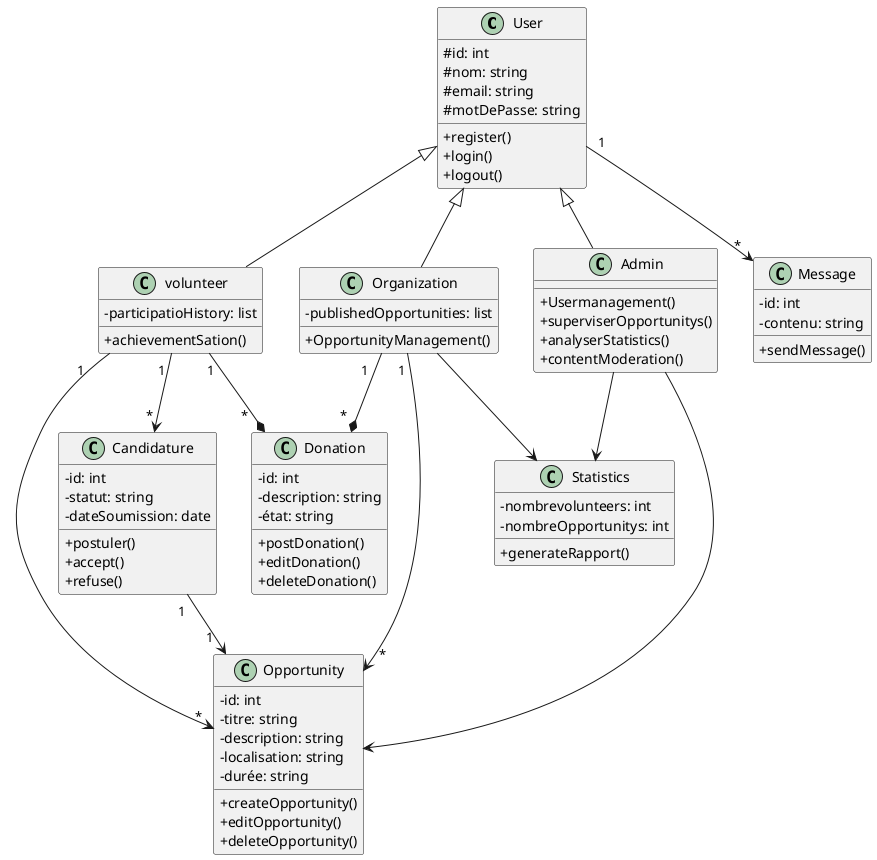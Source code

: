 @startuml class

skinparam classAttributeIconSize 0

class User {
  #id: int
  #nom: string
  #email: string
  #motDePasse: string
  +register()
  +login()
  +logout()
}

class volunteer {
  -participatioHistory: list
  +achievementSation()
}

class Organization {
  -publishedOpportunities: list
  +OpportunityManagement()
}

class Admin {
  +Usermanagement()
  +superviserOpportunitys()
  +analyserStatistics()
  +contentModeration()
}

class Opportunity {
  -id: int
  -titre: string
  -description: string
  -localisation: string
  -durée: string
  +createOpportunity()
  +editOpportunity()
  +deleteOpportunity()
}

class Candidature {
  -id: int
  -statut: string
  -dateSoumission: date
  +postuler()
  +accept()
  +refuse()
}

class Statistics {
  -nombrevolunteers: int
  -nombreOpportunitys: int
  +generateRapport()
}

class Message {
  -id: int
  -contenu: string
  +sendMessage()
}

class Donation {
  -id: int
  -description: string
  -état: string
  +postDonation()
  +editDonation()
  +deleteDonation()
}

User  <|--  volunteer
User <|-- Organization
User <|-- Admin
User " 1 " --> " * "  Message 

volunteer " 1"  --* " *   " Donation 
volunteer " 1 " --> " * " Candidature
volunteer " 1    " --> " * " Opportunity 

Organization " 1 "--> "  * " Opportunity
Organization --> Statistics 
Organization " 1   "  --* " *  " Donation 

Admin --> Statistics  
Admin --> Opportunity 

Candidature " 1  " --> " 1  " Opportunity

@enduml